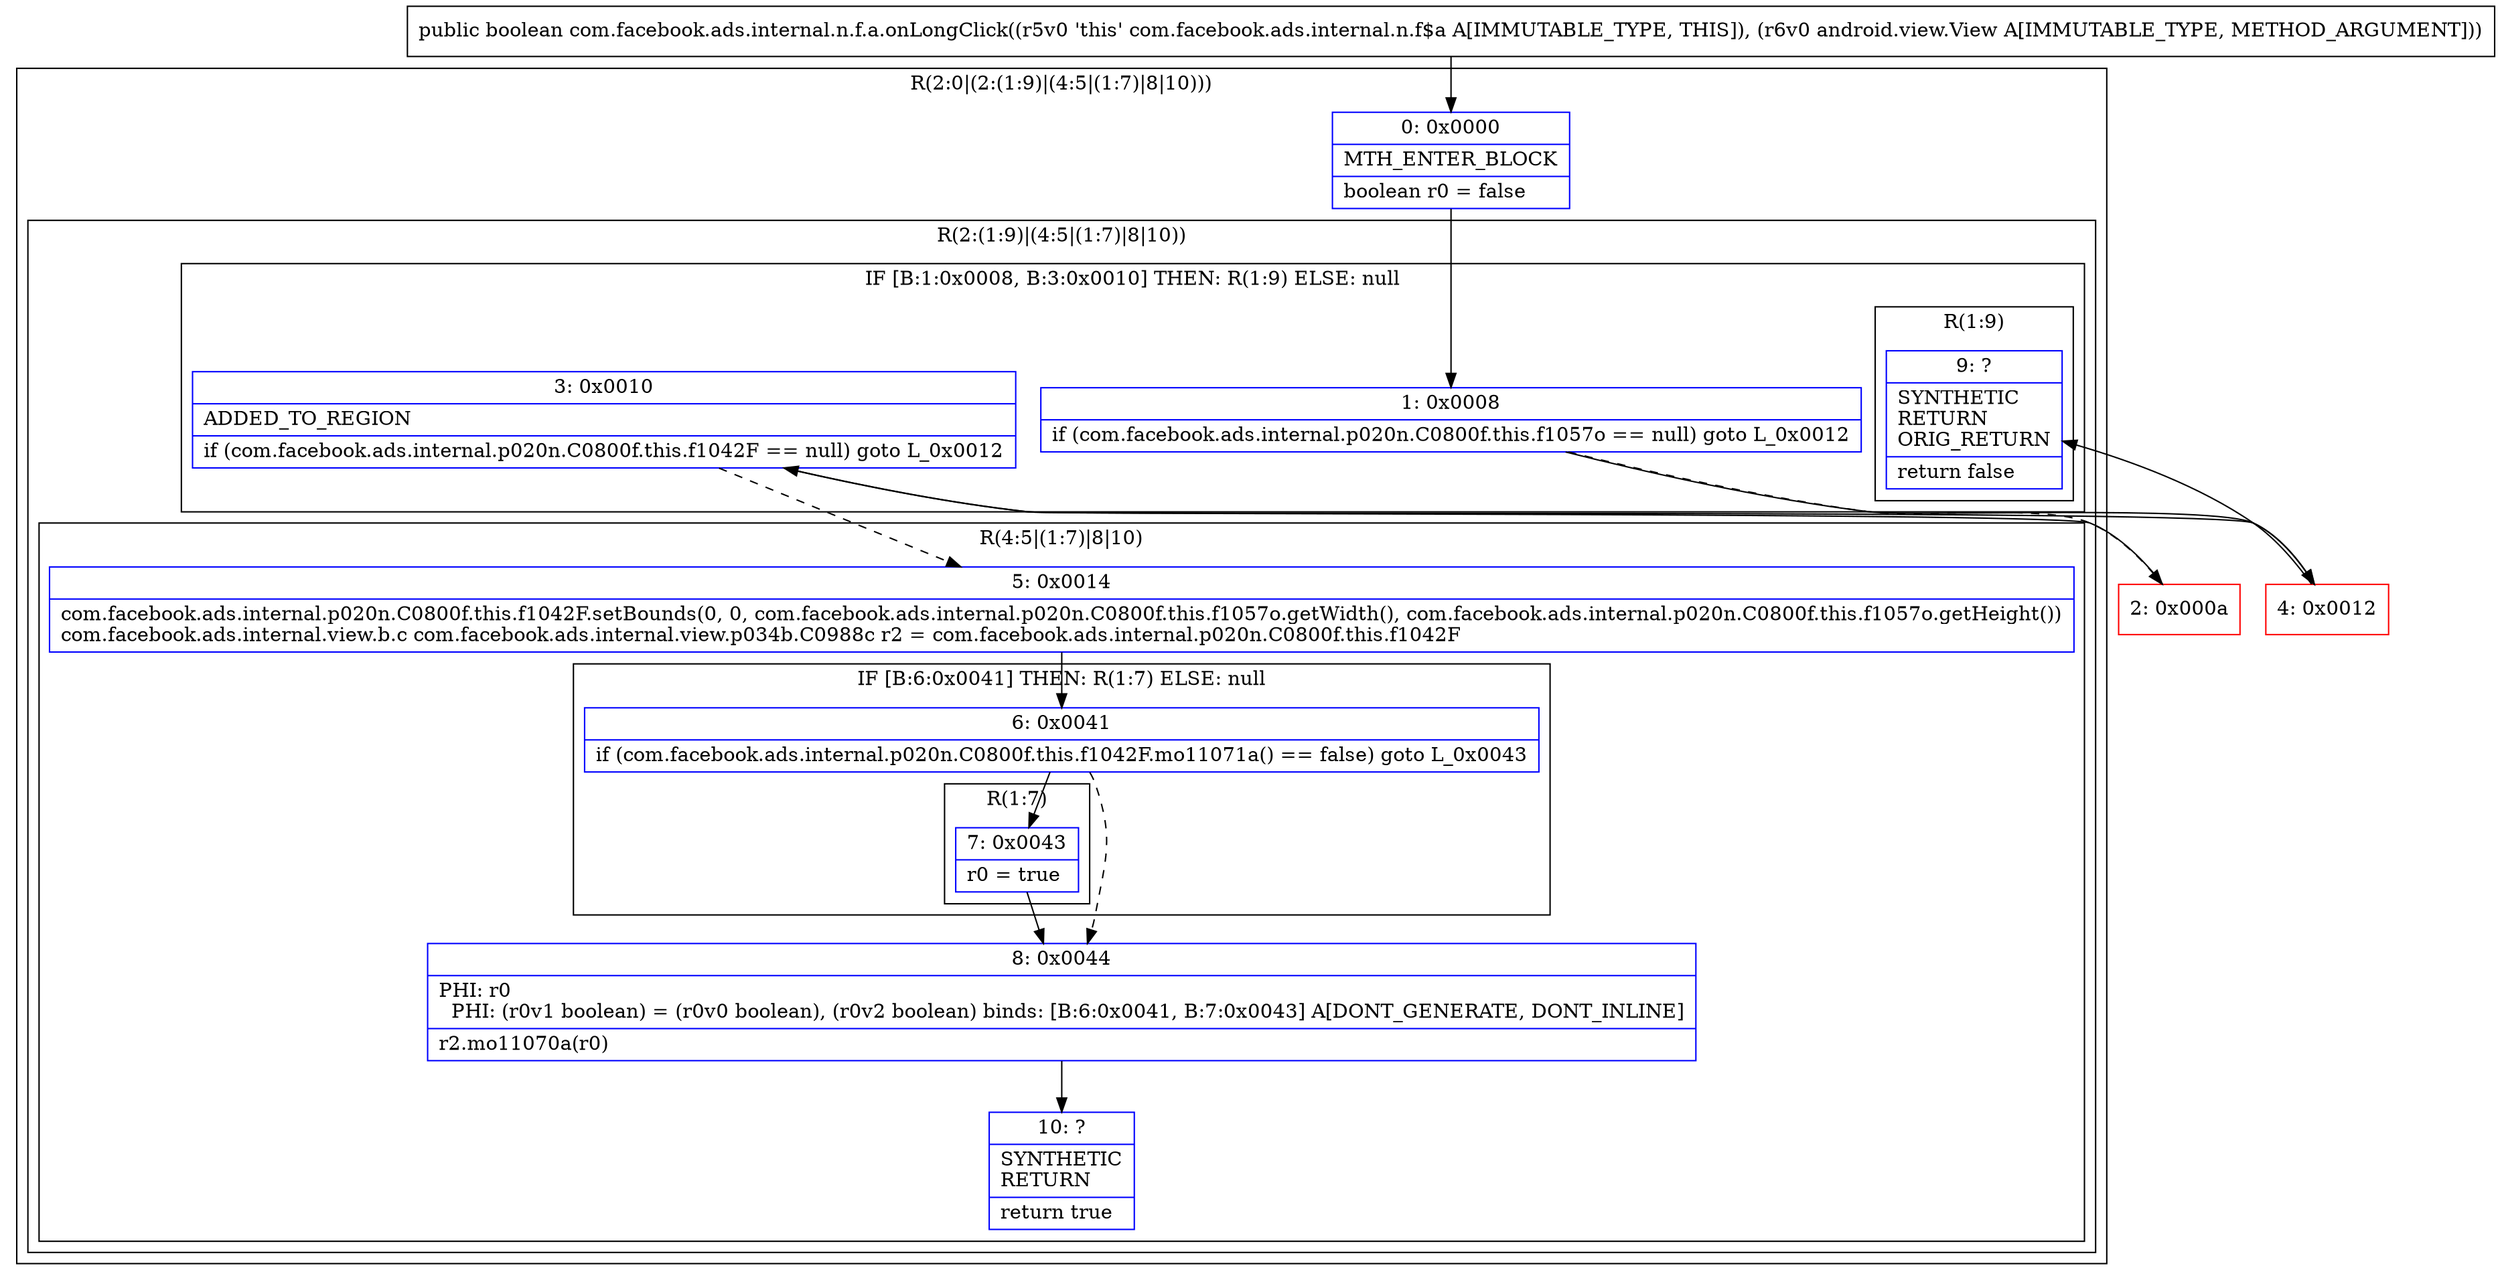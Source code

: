 digraph "CFG forcom.facebook.ads.internal.n.f.a.onLongClick(Landroid\/view\/View;)Z" {
subgraph cluster_Region_1074745168 {
label = "R(2:0|(2:(1:9)|(4:5|(1:7)|8|10)))";
node [shape=record,color=blue];
Node_0 [shape=record,label="{0\:\ 0x0000|MTH_ENTER_BLOCK\l|boolean r0 = false\l}"];
subgraph cluster_Region_1679439063 {
label = "R(2:(1:9)|(4:5|(1:7)|8|10))";
node [shape=record,color=blue];
subgraph cluster_IfRegion_397268964 {
label = "IF [B:1:0x0008, B:3:0x0010] THEN: R(1:9) ELSE: null";
node [shape=record,color=blue];
Node_1 [shape=record,label="{1\:\ 0x0008|if (com.facebook.ads.internal.p020n.C0800f.this.f1057o == null) goto L_0x0012\l}"];
Node_3 [shape=record,label="{3\:\ 0x0010|ADDED_TO_REGION\l|if (com.facebook.ads.internal.p020n.C0800f.this.f1042F == null) goto L_0x0012\l}"];
subgraph cluster_Region_592899081 {
label = "R(1:9)";
node [shape=record,color=blue];
Node_9 [shape=record,label="{9\:\ ?|SYNTHETIC\lRETURN\lORIG_RETURN\l|return false\l}"];
}
}
subgraph cluster_Region_272432313 {
label = "R(4:5|(1:7)|8|10)";
node [shape=record,color=blue];
Node_5 [shape=record,label="{5\:\ 0x0014|com.facebook.ads.internal.p020n.C0800f.this.f1042F.setBounds(0, 0, com.facebook.ads.internal.p020n.C0800f.this.f1057o.getWidth(), com.facebook.ads.internal.p020n.C0800f.this.f1057o.getHeight())\lcom.facebook.ads.internal.view.b.c com.facebook.ads.internal.view.p034b.C0988c r2 = com.facebook.ads.internal.p020n.C0800f.this.f1042F\l}"];
subgraph cluster_IfRegion_1155189518 {
label = "IF [B:6:0x0041] THEN: R(1:7) ELSE: null";
node [shape=record,color=blue];
Node_6 [shape=record,label="{6\:\ 0x0041|if (com.facebook.ads.internal.p020n.C0800f.this.f1042F.mo11071a() == false) goto L_0x0043\l}"];
subgraph cluster_Region_1472142719 {
label = "R(1:7)";
node [shape=record,color=blue];
Node_7 [shape=record,label="{7\:\ 0x0043|r0 = true\l}"];
}
}
Node_8 [shape=record,label="{8\:\ 0x0044|PHI: r0 \l  PHI: (r0v1 boolean) = (r0v0 boolean), (r0v2 boolean) binds: [B:6:0x0041, B:7:0x0043] A[DONT_GENERATE, DONT_INLINE]\l|r2.mo11070a(r0)\l}"];
Node_10 [shape=record,label="{10\:\ ?|SYNTHETIC\lRETURN\l|return true\l}"];
}
}
}
Node_2 [shape=record,color=red,label="{2\:\ 0x000a}"];
Node_4 [shape=record,color=red,label="{4\:\ 0x0012}"];
MethodNode[shape=record,label="{public boolean com.facebook.ads.internal.n.f.a.onLongClick((r5v0 'this' com.facebook.ads.internal.n.f$a A[IMMUTABLE_TYPE, THIS]), (r6v0 android.view.View A[IMMUTABLE_TYPE, METHOD_ARGUMENT])) }"];
MethodNode -> Node_0;
Node_0 -> Node_1;
Node_1 -> Node_2[style=dashed];
Node_1 -> Node_4;
Node_3 -> Node_4;
Node_3 -> Node_5[style=dashed];
Node_5 -> Node_6;
Node_6 -> Node_7;
Node_6 -> Node_8[style=dashed];
Node_7 -> Node_8;
Node_8 -> Node_10;
Node_2 -> Node_3;
Node_4 -> Node_9;
}

